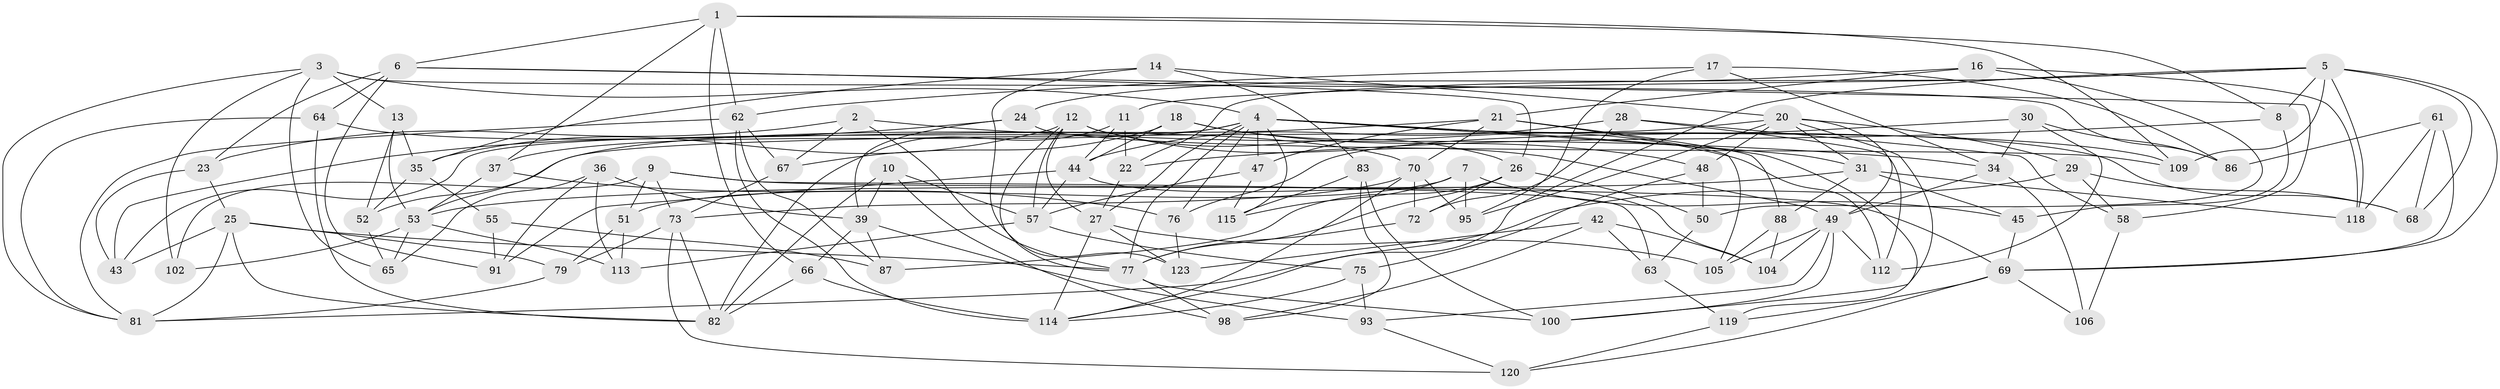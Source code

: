 // original degree distribution, {4: 1.0}
// Generated by graph-tools (version 1.1) at 2025/20/03/04/25 18:20:51]
// undirected, 88 vertices, 209 edges
graph export_dot {
graph [start="1"]
  node [color=gray90,style=filled];
  1 [super="+59"];
  2;
  3 [super="+40"];
  4 [super="+117+15"];
  5 [super="+19"];
  6 [super="+110"];
  7;
  8;
  9 [super="+99"];
  10;
  11;
  12 [super="+94"];
  13;
  14;
  16;
  17;
  18;
  20 [super="+32+84"];
  21 [super="+78+38"];
  22;
  23;
  24;
  25 [super="+107"];
  26 [super="+46"];
  27 [super="+54"];
  28;
  29;
  30;
  31 [super="+108"];
  34 [super="+90"];
  35 [super="+56"];
  36;
  37;
  39 [super="+41"];
  42;
  43;
  44 [super="+101"];
  45;
  47;
  48;
  49 [super="+122+126"];
  50;
  51;
  52;
  53 [super="+127+60"];
  55;
  57 [super="+74"];
  58;
  61;
  62 [super="+89"];
  63;
  64;
  65;
  66;
  67;
  68;
  69 [super="+116"];
  70 [super="+92"];
  72;
  73 [super="+80"];
  75;
  76;
  77 [super="+85+96"];
  79;
  81 [super="+111"];
  82 [super="+97"];
  83;
  86;
  87;
  88 [super="+103"];
  91;
  93;
  95;
  98;
  100;
  102;
  104;
  105;
  106;
  109;
  112;
  113;
  114 [super="+121"];
  115;
  118;
  119;
  120;
  123;
  1 -- 37;
  1 -- 109;
  1 -- 6;
  1 -- 8;
  1 -- 66;
  1 -- 62;
  2 -- 67;
  2 -- 23;
  2 -- 77;
  2 -- 34;
  3 -- 65;
  3 -- 13;
  3 -- 4;
  3 -- 81;
  3 -- 102;
  3 -- 86;
  4 -- 47;
  4 -- 43;
  4 -- 37;
  4 -- 109;
  4 -- 31;
  4 -- 68;
  4 -- 76;
  4 -- 115;
  4 -- 119;
  4 -- 27;
  4 -- 77;
  5 -- 68;
  5 -- 118;
  5 -- 8;
  5 -- 114;
  5 -- 22;
  5 -- 11;
  5 -- 109;
  5 -- 69;
  6 -- 64;
  6 -- 91;
  6 -- 58;
  6 -- 26;
  6 -- 23;
  7 -- 95;
  7 -- 45;
  7 -- 115;
  7 -- 51;
  8 -- 45;
  8 -- 22;
  9 -- 69 [weight=2];
  9 -- 102;
  9 -- 73;
  9 -- 51;
  9 -- 63;
  10 -- 98;
  10 -- 39;
  10 -- 57;
  10 -- 82;
  11 -- 22;
  11 -- 82;
  11 -- 44;
  12 -- 27;
  12 -- 35;
  12 -- 57;
  12 -- 77;
  12 -- 49;
  12 -- 26;
  13 -- 52;
  13 -- 35;
  13 -- 53;
  14 -- 35;
  14 -- 83;
  14 -- 123;
  14 -- 20;
  16 -- 24;
  16 -- 118;
  16 -- 50;
  16 -- 21;
  17 -- 86;
  17 -- 95;
  17 -- 62;
  17 -- 34;
  18 -- 48;
  18 -- 67;
  18 -- 112;
  18 -- 44;
  20 -- 48;
  20 -- 100;
  20 -- 52;
  20 -- 29;
  20 -- 95;
  20 -- 31;
  20 -- 49;
  21 -- 105;
  21 -- 88 [weight=3];
  21 -- 47;
  21 -- 53;
  21 -- 70;
  22 -- 27;
  23 -- 25;
  23 -- 43;
  24 -- 43;
  24 -- 39;
  24 -- 109;
  25 -- 81;
  25 -- 77;
  25 -- 82;
  25 -- 43;
  25 -- 79;
  26 -- 72;
  26 -- 50;
  26 -- 77;
  26 -- 87;
  27 -- 114;
  27 -- 105;
  27 -- 123;
  28 -- 112;
  28 -- 72;
  28 -- 44;
  28 -- 58;
  29 -- 68;
  29 -- 58;
  29 -- 81;
  30 -- 86;
  30 -- 34;
  30 -- 76;
  30 -- 112;
  31 -- 45;
  31 -- 88;
  31 -- 53;
  31 -- 118;
  34 -- 106 [weight=2];
  34 -- 49;
  35 -- 55 [weight=2];
  35 -- 52;
  36 -- 91;
  36 -- 113;
  36 -- 65;
  36 -- 39;
  37 -- 76;
  37 -- 53;
  39 -- 87;
  39 -- 66;
  39 -- 93;
  42 -- 63;
  42 -- 104;
  42 -- 123;
  42 -- 98;
  44 -- 57;
  44 -- 91;
  44 -- 104;
  45 -- 69;
  47 -- 57;
  47 -- 115;
  48 -- 75;
  48 -- 50;
  49 -- 112;
  49 -- 93;
  49 -- 104;
  49 -- 100;
  49 -- 105;
  50 -- 63;
  51 -- 113;
  51 -- 79;
  52 -- 65;
  53 -- 65;
  53 -- 102 [weight=2];
  53 -- 113;
  55 -- 91;
  55 -- 87;
  57 -- 113;
  57 -- 75;
  58 -- 106;
  61 -- 69;
  61 -- 68;
  61 -- 86;
  61 -- 118;
  62 -- 87;
  62 -- 67;
  62 -- 81;
  62 -- 114;
  63 -- 119;
  64 -- 70;
  64 -- 81;
  64 -- 82;
  66 -- 114;
  66 -- 82;
  67 -- 73;
  69 -- 119;
  69 -- 120;
  69 -- 106;
  70 -- 72;
  70 -- 73;
  70 -- 114;
  70 -- 95;
  72 -- 77;
  73 -- 120;
  73 -- 79;
  73 -- 82;
  75 -- 93;
  75 -- 114;
  76 -- 123;
  77 -- 98;
  77 -- 100;
  79 -- 81;
  83 -- 98;
  83 -- 115;
  83 -- 100;
  88 -- 105;
  88 -- 104;
  93 -- 120;
  119 -- 120;
}
